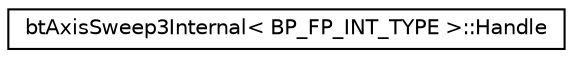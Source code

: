 digraph G
{
  edge [fontname="Helvetica",fontsize="10",labelfontname="Helvetica",labelfontsize="10"];
  node [fontname="Helvetica",fontsize="10",shape=record];
  rankdir=LR;
  Node1 [label="btAxisSweep3Internal\< BP_FP_INT_TYPE \>::Handle",height=0.2,width=0.4,color="black", fillcolor="white", style="filled",URL="$d0/dd5/classbtAxisSweep3Internal_1_1Handle.html"];
}
